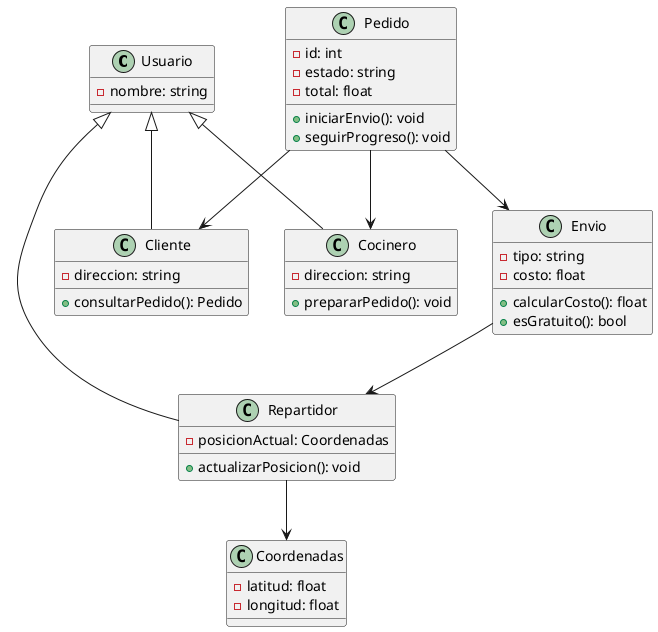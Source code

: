 @startuml

class Usuario {
    -nombre: string
}

class Cliente {
    -direccion: string
    +consultarPedido(): Pedido
}

class Cocinero {
    -direccion: string
    +prepararPedido(): void
}

class Repartidor {
    -posicionActual: Coordenadas
    +actualizarPosicion(): void
}

Usuario <|-- Cliente
Usuario <|-- Cocinero
Usuario <|-- Repartidor

class Pedido {
    -id: int
    -estado: string
    -total: float
    +iniciarEnvio(): void
    +seguirProgreso(): void
}

class Envio {
    -tipo: string
    -costo: float
    +calcularCosto(): float
    +esGratuito(): bool
}

class Coordenadas {
    -latitud: float
    -longitud: float
}

Pedido --> Envio
Pedido --> Cliente
Pedido --> Cocinero
Envio --> Repartidor
Repartidor --> Coordenadas

@enduml
